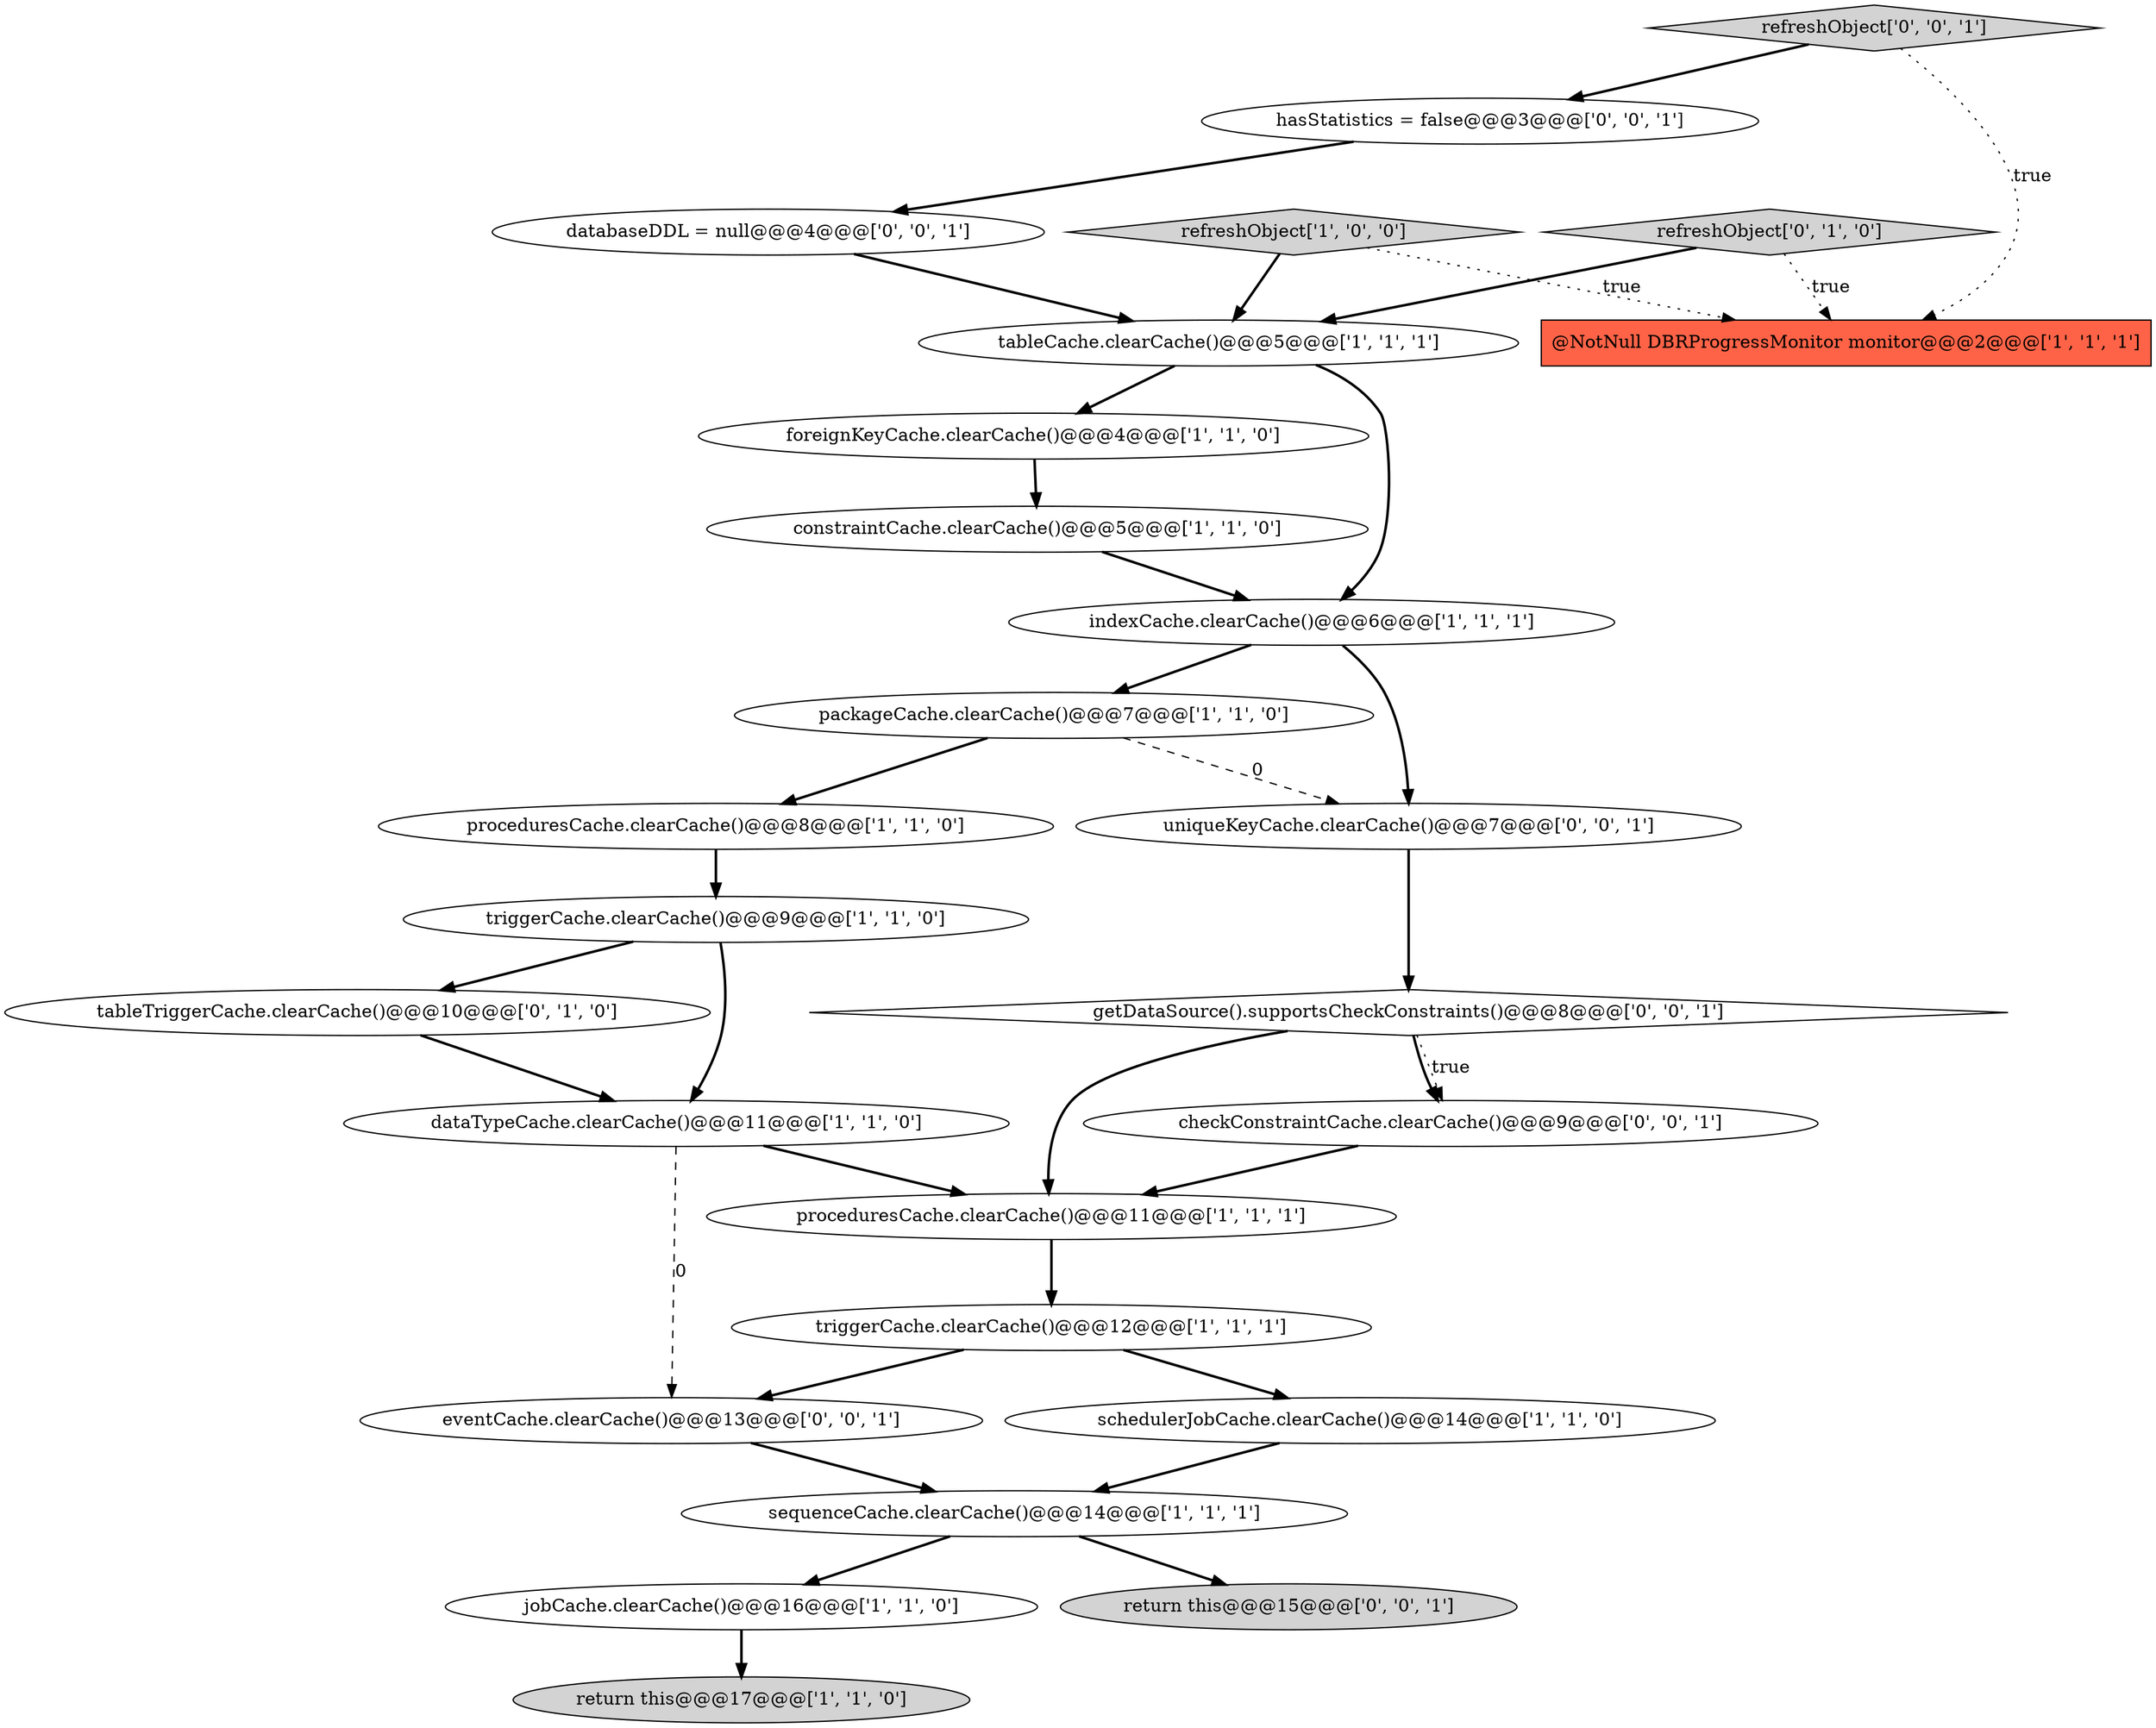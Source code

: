 digraph {
6 [style = filled, label = "packageCache.clearCache()@@@7@@@['1', '1', '0']", fillcolor = white, shape = ellipse image = "AAA0AAABBB1BBB"];
14 [style = filled, label = "return this@@@17@@@['1', '1', '0']", fillcolor = lightgray, shape = ellipse image = "AAA0AAABBB1BBB"];
23 [style = filled, label = "databaseDDL = null@@@4@@@['0', '0', '1']", fillcolor = white, shape = ellipse image = "AAA0AAABBB3BBB"];
16 [style = filled, label = "tableTriggerCache.clearCache()@@@10@@@['0', '1', '0']", fillcolor = white, shape = ellipse image = "AAA1AAABBB2BBB"];
0 [style = filled, label = "refreshObject['1', '0', '0']", fillcolor = lightgray, shape = diamond image = "AAA0AAABBB1BBB"];
7 [style = filled, label = "proceduresCache.clearCache()@@@11@@@['1', '1', '1']", fillcolor = white, shape = ellipse image = "AAA0AAABBB1BBB"];
22 [style = filled, label = "eventCache.clearCache()@@@13@@@['0', '0', '1']", fillcolor = white, shape = ellipse image = "AAA0AAABBB3BBB"];
10 [style = filled, label = "triggerCache.clearCache()@@@9@@@['1', '1', '0']", fillcolor = white, shape = ellipse image = "AAA0AAABBB1BBB"];
5 [style = filled, label = "constraintCache.clearCache()@@@5@@@['1', '1', '0']", fillcolor = white, shape = ellipse image = "AAA0AAABBB1BBB"];
3 [style = filled, label = "tableCache.clearCache()@@@5@@@['1', '1', '1']", fillcolor = white, shape = ellipse image = "AAA0AAABBB1BBB"];
9 [style = filled, label = "jobCache.clearCache()@@@16@@@['1', '1', '0']", fillcolor = white, shape = ellipse image = "AAA0AAABBB1BBB"];
15 [style = filled, label = "proceduresCache.clearCache()@@@8@@@['1', '1', '0']", fillcolor = white, shape = ellipse image = "AAA0AAABBB1BBB"];
2 [style = filled, label = "schedulerJobCache.clearCache()@@@14@@@['1', '1', '0']", fillcolor = white, shape = ellipse image = "AAA0AAABBB1BBB"];
25 [style = filled, label = "refreshObject['0', '0', '1']", fillcolor = lightgray, shape = diamond image = "AAA0AAABBB3BBB"];
8 [style = filled, label = "sequenceCache.clearCache()@@@14@@@['1', '1', '1']", fillcolor = white, shape = ellipse image = "AAA0AAABBB1BBB"];
20 [style = filled, label = "getDataSource().supportsCheckConstraints()@@@8@@@['0', '0', '1']", fillcolor = white, shape = diamond image = "AAA0AAABBB3BBB"];
4 [style = filled, label = "dataTypeCache.clearCache()@@@11@@@['1', '1', '0']", fillcolor = white, shape = ellipse image = "AAA0AAABBB1BBB"];
19 [style = filled, label = "hasStatistics = false@@@3@@@['0', '0', '1']", fillcolor = white, shape = ellipse image = "AAA0AAABBB3BBB"];
21 [style = filled, label = "return this@@@15@@@['0', '0', '1']", fillcolor = lightgray, shape = ellipse image = "AAA0AAABBB3BBB"];
24 [style = filled, label = "checkConstraintCache.clearCache()@@@9@@@['0', '0', '1']", fillcolor = white, shape = ellipse image = "AAA0AAABBB3BBB"];
12 [style = filled, label = "@NotNull DBRProgressMonitor monitor@@@2@@@['1', '1', '1']", fillcolor = tomato, shape = box image = "AAA0AAABBB1BBB"];
13 [style = filled, label = "foreignKeyCache.clearCache()@@@4@@@['1', '1', '0']", fillcolor = white, shape = ellipse image = "AAA0AAABBB1BBB"];
17 [style = filled, label = "refreshObject['0', '1', '0']", fillcolor = lightgray, shape = diamond image = "AAA0AAABBB2BBB"];
11 [style = filled, label = "triggerCache.clearCache()@@@12@@@['1', '1', '1']", fillcolor = white, shape = ellipse image = "AAA0AAABBB1BBB"];
18 [style = filled, label = "uniqueKeyCache.clearCache()@@@7@@@['0', '0', '1']", fillcolor = white, shape = ellipse image = "AAA0AAABBB3BBB"];
1 [style = filled, label = "indexCache.clearCache()@@@6@@@['1', '1', '1']", fillcolor = white, shape = ellipse image = "AAA0AAABBB1BBB"];
10->16 [style = bold, label=""];
23->3 [style = bold, label=""];
11->22 [style = bold, label=""];
25->12 [style = dotted, label="true"];
4->7 [style = bold, label=""];
8->9 [style = bold, label=""];
18->20 [style = bold, label=""];
22->8 [style = bold, label=""];
16->4 [style = bold, label=""];
20->7 [style = bold, label=""];
24->7 [style = bold, label=""];
6->18 [style = dashed, label="0"];
6->15 [style = bold, label=""];
25->19 [style = bold, label=""];
5->1 [style = bold, label=""];
0->12 [style = dotted, label="true"];
1->18 [style = bold, label=""];
0->3 [style = bold, label=""];
17->3 [style = bold, label=""];
19->23 [style = bold, label=""];
7->11 [style = bold, label=""];
20->24 [style = dotted, label="true"];
1->6 [style = bold, label=""];
3->13 [style = bold, label=""];
8->21 [style = bold, label=""];
11->2 [style = bold, label=""];
3->1 [style = bold, label=""];
2->8 [style = bold, label=""];
17->12 [style = dotted, label="true"];
10->4 [style = bold, label=""];
9->14 [style = bold, label=""];
20->24 [style = bold, label=""];
15->10 [style = bold, label=""];
13->5 [style = bold, label=""];
4->22 [style = dashed, label="0"];
}
